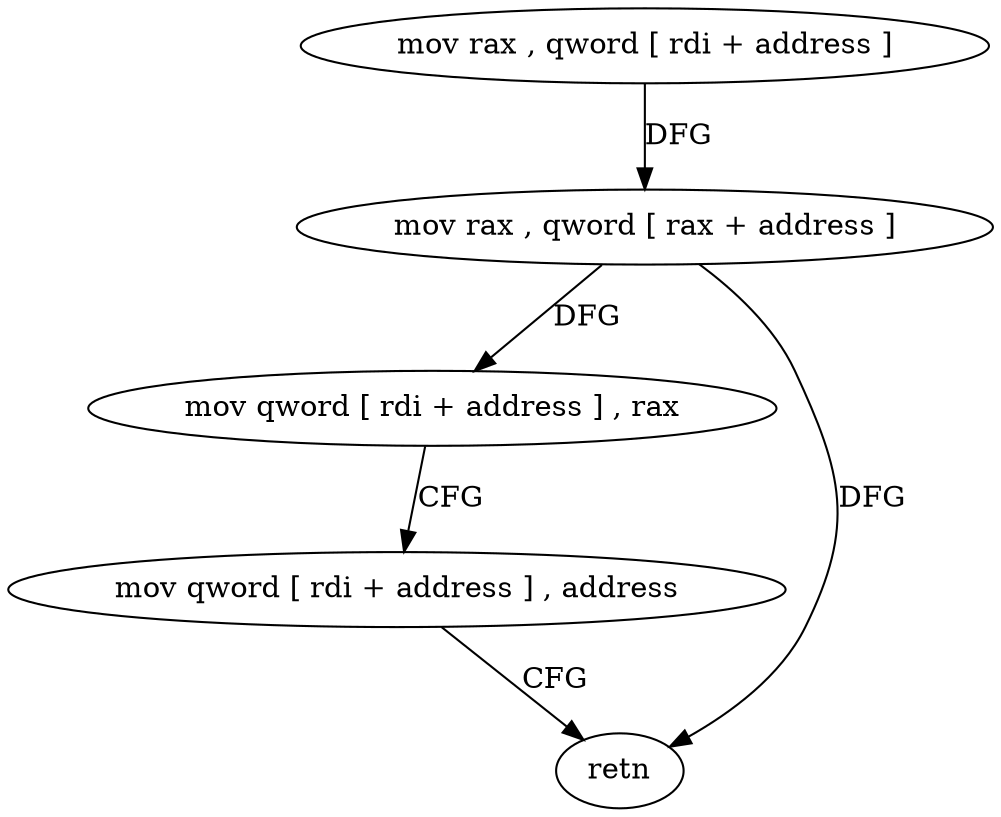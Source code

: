 digraph "func" {
"4204272" [label = "mov rax , qword [ rdi + address ]" ]
"4204276" [label = "mov rax , qword [ rax + address ]" ]
"4204280" [label = "mov qword [ rdi + address ] , rax" ]
"4204284" [label = "mov qword [ rdi + address ] , address" ]
"4204292" [label = "retn" ]
"4204272" -> "4204276" [ label = "DFG" ]
"4204276" -> "4204280" [ label = "DFG" ]
"4204276" -> "4204292" [ label = "DFG" ]
"4204280" -> "4204284" [ label = "CFG" ]
"4204284" -> "4204292" [ label = "CFG" ]
}
